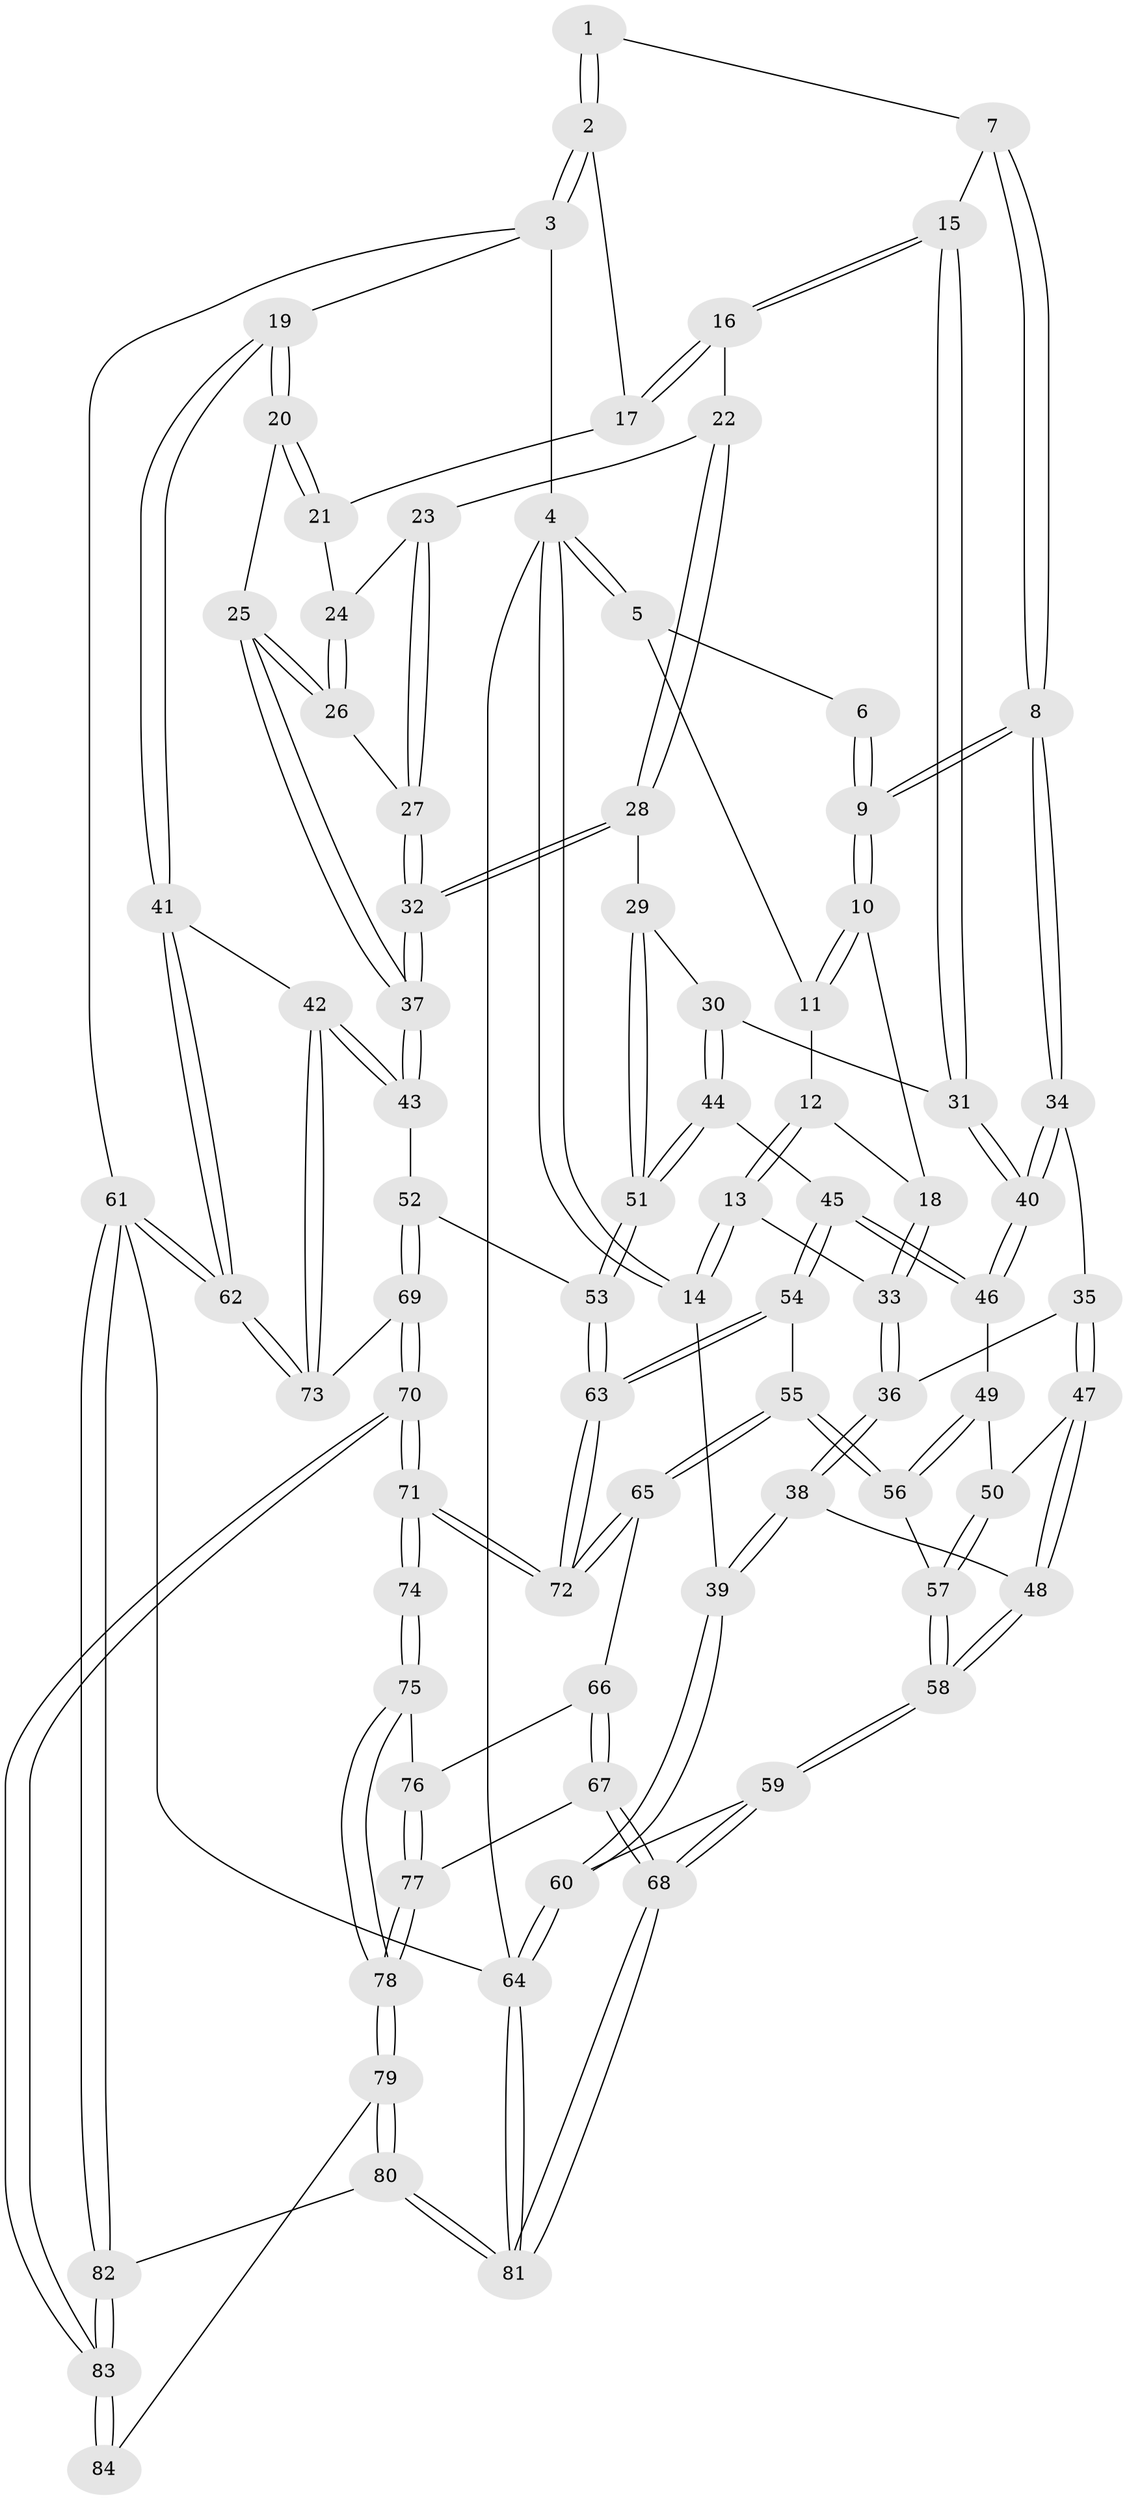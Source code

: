 // coarse degree distribution, {3: 0.16, 6: 0.14, 4: 0.4, 5: 0.28, 2: 0.02}
// Generated by graph-tools (version 1.1) at 2025/52/02/27/25 19:52:44]
// undirected, 84 vertices, 207 edges
graph export_dot {
graph [start="1"]
  node [color=gray90,style=filled];
  1 [pos="+0.4982024350378814+0"];
  2 [pos="+0.9781423271714137+0"];
  3 [pos="+1+0"];
  4 [pos="+0+0"];
  5 [pos="+0.0123421924574194+0"];
  6 [pos="+0.39790325902678514+0"];
  7 [pos="+0.5059082327125473+0"];
  8 [pos="+0.33926002345599776+0.20859200299021516"];
  9 [pos="+0.29809073369925426+0.10654106712516136"];
  10 [pos="+0.19519875094647723+0.03880097317259994"];
  11 [pos="+0.058244844092043786+0"];
  12 [pos="+0.07633597134542625+0.001222622254264705"];
  13 [pos="+0.03621601135769625+0.1498130944522777"];
  14 [pos="+0+0.16906847093737476"];
  15 [pos="+0.5787671722807068+0.14572697438961704"];
  16 [pos="+0.7434065858588715+0.05571384531622189"];
  17 [pos="+0.9525232987198863+0"];
  18 [pos="+0.11843550319085147+0.1374813259259209"];
  19 [pos="+1+0.30835726969106686"];
  20 [pos="+0.9438476253319577+0.21372718626242312"];
  21 [pos="+0.9300590365360092+0"];
  22 [pos="+0.7790237369664214+0.14648315521287983"];
  23 [pos="+0.8106017715328725+0.1530009251928131"];
  24 [pos="+0.8667318356260303+0.13232299757021265"];
  25 [pos="+0.9350225562970447+0.21368205606889798"];
  26 [pos="+0.8971383096201903+0.19350049760603047"];
  27 [pos="+0.8405413820979077+0.20658976921886285"];
  28 [pos="+0.7176593410757333+0.28861221659959685"];
  29 [pos="+0.6937149853860337+0.28575167018009545"];
  30 [pos="+0.5781147294799012+0.23227645272848446"];
  31 [pos="+0.5571352549405947+0.21552073516434583"];
  32 [pos="+0.7518877719031154+0.3057538480156192"];
  33 [pos="+0.11071633038123384+0.16251165880216384"];
  34 [pos="+0.34200081736857846+0.2248182215054509"];
  35 [pos="+0.27534450345427847+0.2530007611674384"];
  36 [pos="+0.17017151136371225+0.23584056242261608"];
  37 [pos="+0.7985044124906528+0.34765235617173856"];
  38 [pos="+0.044067350391012186+0.33439638415542017"];
  39 [pos="+0+0.3446274252606297"];
  40 [pos="+0.41215145235405637+0.2533402458015114"];
  41 [pos="+1+0.5522623842280907"];
  42 [pos="+1+0.5510952783532967"];
  43 [pos="+0.8881097243642834+0.4959506909235889"];
  44 [pos="+0.5742608572399464+0.4900697039508295"];
  45 [pos="+0.49553836464950785+0.49438992115185526"];
  46 [pos="+0.421308782319138+0.3637560370056547"];
  47 [pos="+0.22027901292745825+0.4144505645872925"];
  48 [pos="+0.1596870978520389+0.45929018899777113"];
  49 [pos="+0.34787547092168697+0.44775253906578905"];
  50 [pos="+0.27070574401931574+0.447304120292286"];
  51 [pos="+0.6229365810299937+0.5071194584284656"];
  52 [pos="+0.7625702451623949+0.5495189134380262"];
  53 [pos="+0.6603347146346643+0.5394848073498754"];
  54 [pos="+0.43802180068991503+0.5752810222251152"];
  55 [pos="+0.40556049439243896+0.5989102645076493"];
  56 [pos="+0.35771539341335984+0.5770309384289264"];
  57 [pos="+0.3087444394082295+0.5742341977088928"];
  58 [pos="+0.10727921398907937+0.6314990700826749"];
  59 [pos="+0.08217935052517085+0.6588182048887341"];
  60 [pos="+0+0.6315428842637494"];
  61 [pos="+1+1"];
  62 [pos="+1+0.8887970980319382"];
  63 [pos="+0.5934944704201839+0.6525144157908334"];
  64 [pos="+0+1"];
  65 [pos="+0.4080678439206965+0.6426591377029015"];
  66 [pos="+0.3556549974758661+0.7307658243838198"];
  67 [pos="+0.23481724923732156+0.7883370545412838"];
  68 [pos="+0.17226777067217744+0.7848681406673449"];
  69 [pos="+0.7149995154278247+0.8129224034126707"];
  70 [pos="+0.6678778111431103+0.8661530243419421"];
  71 [pos="+0.5909995836849551+0.8064839789325762"];
  72 [pos="+0.584251327058487+0.7876283778330281"];
  73 [pos="+0.7634181089380053+0.7937001612724026"];
  74 [pos="+0.5894413441122253+0.8067849395688265"];
  75 [pos="+0.49999817235472144+0.8149752600364094"];
  76 [pos="+0.41814458961238765+0.7919528249927638"];
  77 [pos="+0.35233886971759404+0.8835318971890421"];
  78 [pos="+0.3715748445985288+0.9146178563624442"];
  79 [pos="+0.37208273065557307+0.9179914768281948"];
  80 [pos="+0.32671938592681027+1"];
  81 [pos="+0.08273896420163478+1"];
  82 [pos="+0.7244196841977085+1"];
  83 [pos="+0.721309688206682+1"];
  84 [pos="+0.4445708888007233+0.9200691542033497"];
  1 -- 2;
  1 -- 2;
  1 -- 7;
  2 -- 3;
  2 -- 3;
  2 -- 17;
  3 -- 4;
  3 -- 19;
  3 -- 61;
  4 -- 5;
  4 -- 5;
  4 -- 14;
  4 -- 14;
  4 -- 64;
  5 -- 6;
  5 -- 11;
  6 -- 9;
  6 -- 9;
  7 -- 8;
  7 -- 8;
  7 -- 15;
  8 -- 9;
  8 -- 9;
  8 -- 34;
  8 -- 34;
  9 -- 10;
  9 -- 10;
  10 -- 11;
  10 -- 11;
  10 -- 18;
  11 -- 12;
  12 -- 13;
  12 -- 13;
  12 -- 18;
  13 -- 14;
  13 -- 14;
  13 -- 33;
  14 -- 39;
  15 -- 16;
  15 -- 16;
  15 -- 31;
  15 -- 31;
  16 -- 17;
  16 -- 17;
  16 -- 22;
  17 -- 21;
  18 -- 33;
  18 -- 33;
  19 -- 20;
  19 -- 20;
  19 -- 41;
  19 -- 41;
  20 -- 21;
  20 -- 21;
  20 -- 25;
  21 -- 24;
  22 -- 23;
  22 -- 28;
  22 -- 28;
  23 -- 24;
  23 -- 27;
  23 -- 27;
  24 -- 26;
  24 -- 26;
  25 -- 26;
  25 -- 26;
  25 -- 37;
  25 -- 37;
  26 -- 27;
  27 -- 32;
  27 -- 32;
  28 -- 29;
  28 -- 32;
  28 -- 32;
  29 -- 30;
  29 -- 51;
  29 -- 51;
  30 -- 31;
  30 -- 44;
  30 -- 44;
  31 -- 40;
  31 -- 40;
  32 -- 37;
  32 -- 37;
  33 -- 36;
  33 -- 36;
  34 -- 35;
  34 -- 40;
  34 -- 40;
  35 -- 36;
  35 -- 47;
  35 -- 47;
  36 -- 38;
  36 -- 38;
  37 -- 43;
  37 -- 43;
  38 -- 39;
  38 -- 39;
  38 -- 48;
  39 -- 60;
  39 -- 60;
  40 -- 46;
  40 -- 46;
  41 -- 42;
  41 -- 62;
  41 -- 62;
  42 -- 43;
  42 -- 43;
  42 -- 73;
  42 -- 73;
  43 -- 52;
  44 -- 45;
  44 -- 51;
  44 -- 51;
  45 -- 46;
  45 -- 46;
  45 -- 54;
  45 -- 54;
  46 -- 49;
  47 -- 48;
  47 -- 48;
  47 -- 50;
  48 -- 58;
  48 -- 58;
  49 -- 50;
  49 -- 56;
  49 -- 56;
  50 -- 57;
  50 -- 57;
  51 -- 53;
  51 -- 53;
  52 -- 53;
  52 -- 69;
  52 -- 69;
  53 -- 63;
  53 -- 63;
  54 -- 55;
  54 -- 63;
  54 -- 63;
  55 -- 56;
  55 -- 56;
  55 -- 65;
  55 -- 65;
  56 -- 57;
  57 -- 58;
  57 -- 58;
  58 -- 59;
  58 -- 59;
  59 -- 60;
  59 -- 68;
  59 -- 68;
  60 -- 64;
  60 -- 64;
  61 -- 62;
  61 -- 62;
  61 -- 82;
  61 -- 82;
  61 -- 64;
  62 -- 73;
  62 -- 73;
  63 -- 72;
  63 -- 72;
  64 -- 81;
  64 -- 81;
  65 -- 66;
  65 -- 72;
  65 -- 72;
  66 -- 67;
  66 -- 67;
  66 -- 76;
  67 -- 68;
  67 -- 68;
  67 -- 77;
  68 -- 81;
  68 -- 81;
  69 -- 70;
  69 -- 70;
  69 -- 73;
  70 -- 71;
  70 -- 71;
  70 -- 83;
  70 -- 83;
  71 -- 72;
  71 -- 72;
  71 -- 74;
  71 -- 74;
  74 -- 75;
  74 -- 75;
  75 -- 76;
  75 -- 78;
  75 -- 78;
  76 -- 77;
  76 -- 77;
  77 -- 78;
  77 -- 78;
  78 -- 79;
  78 -- 79;
  79 -- 80;
  79 -- 80;
  79 -- 84;
  80 -- 81;
  80 -- 81;
  80 -- 82;
  82 -- 83;
  82 -- 83;
  83 -- 84;
  83 -- 84;
}
